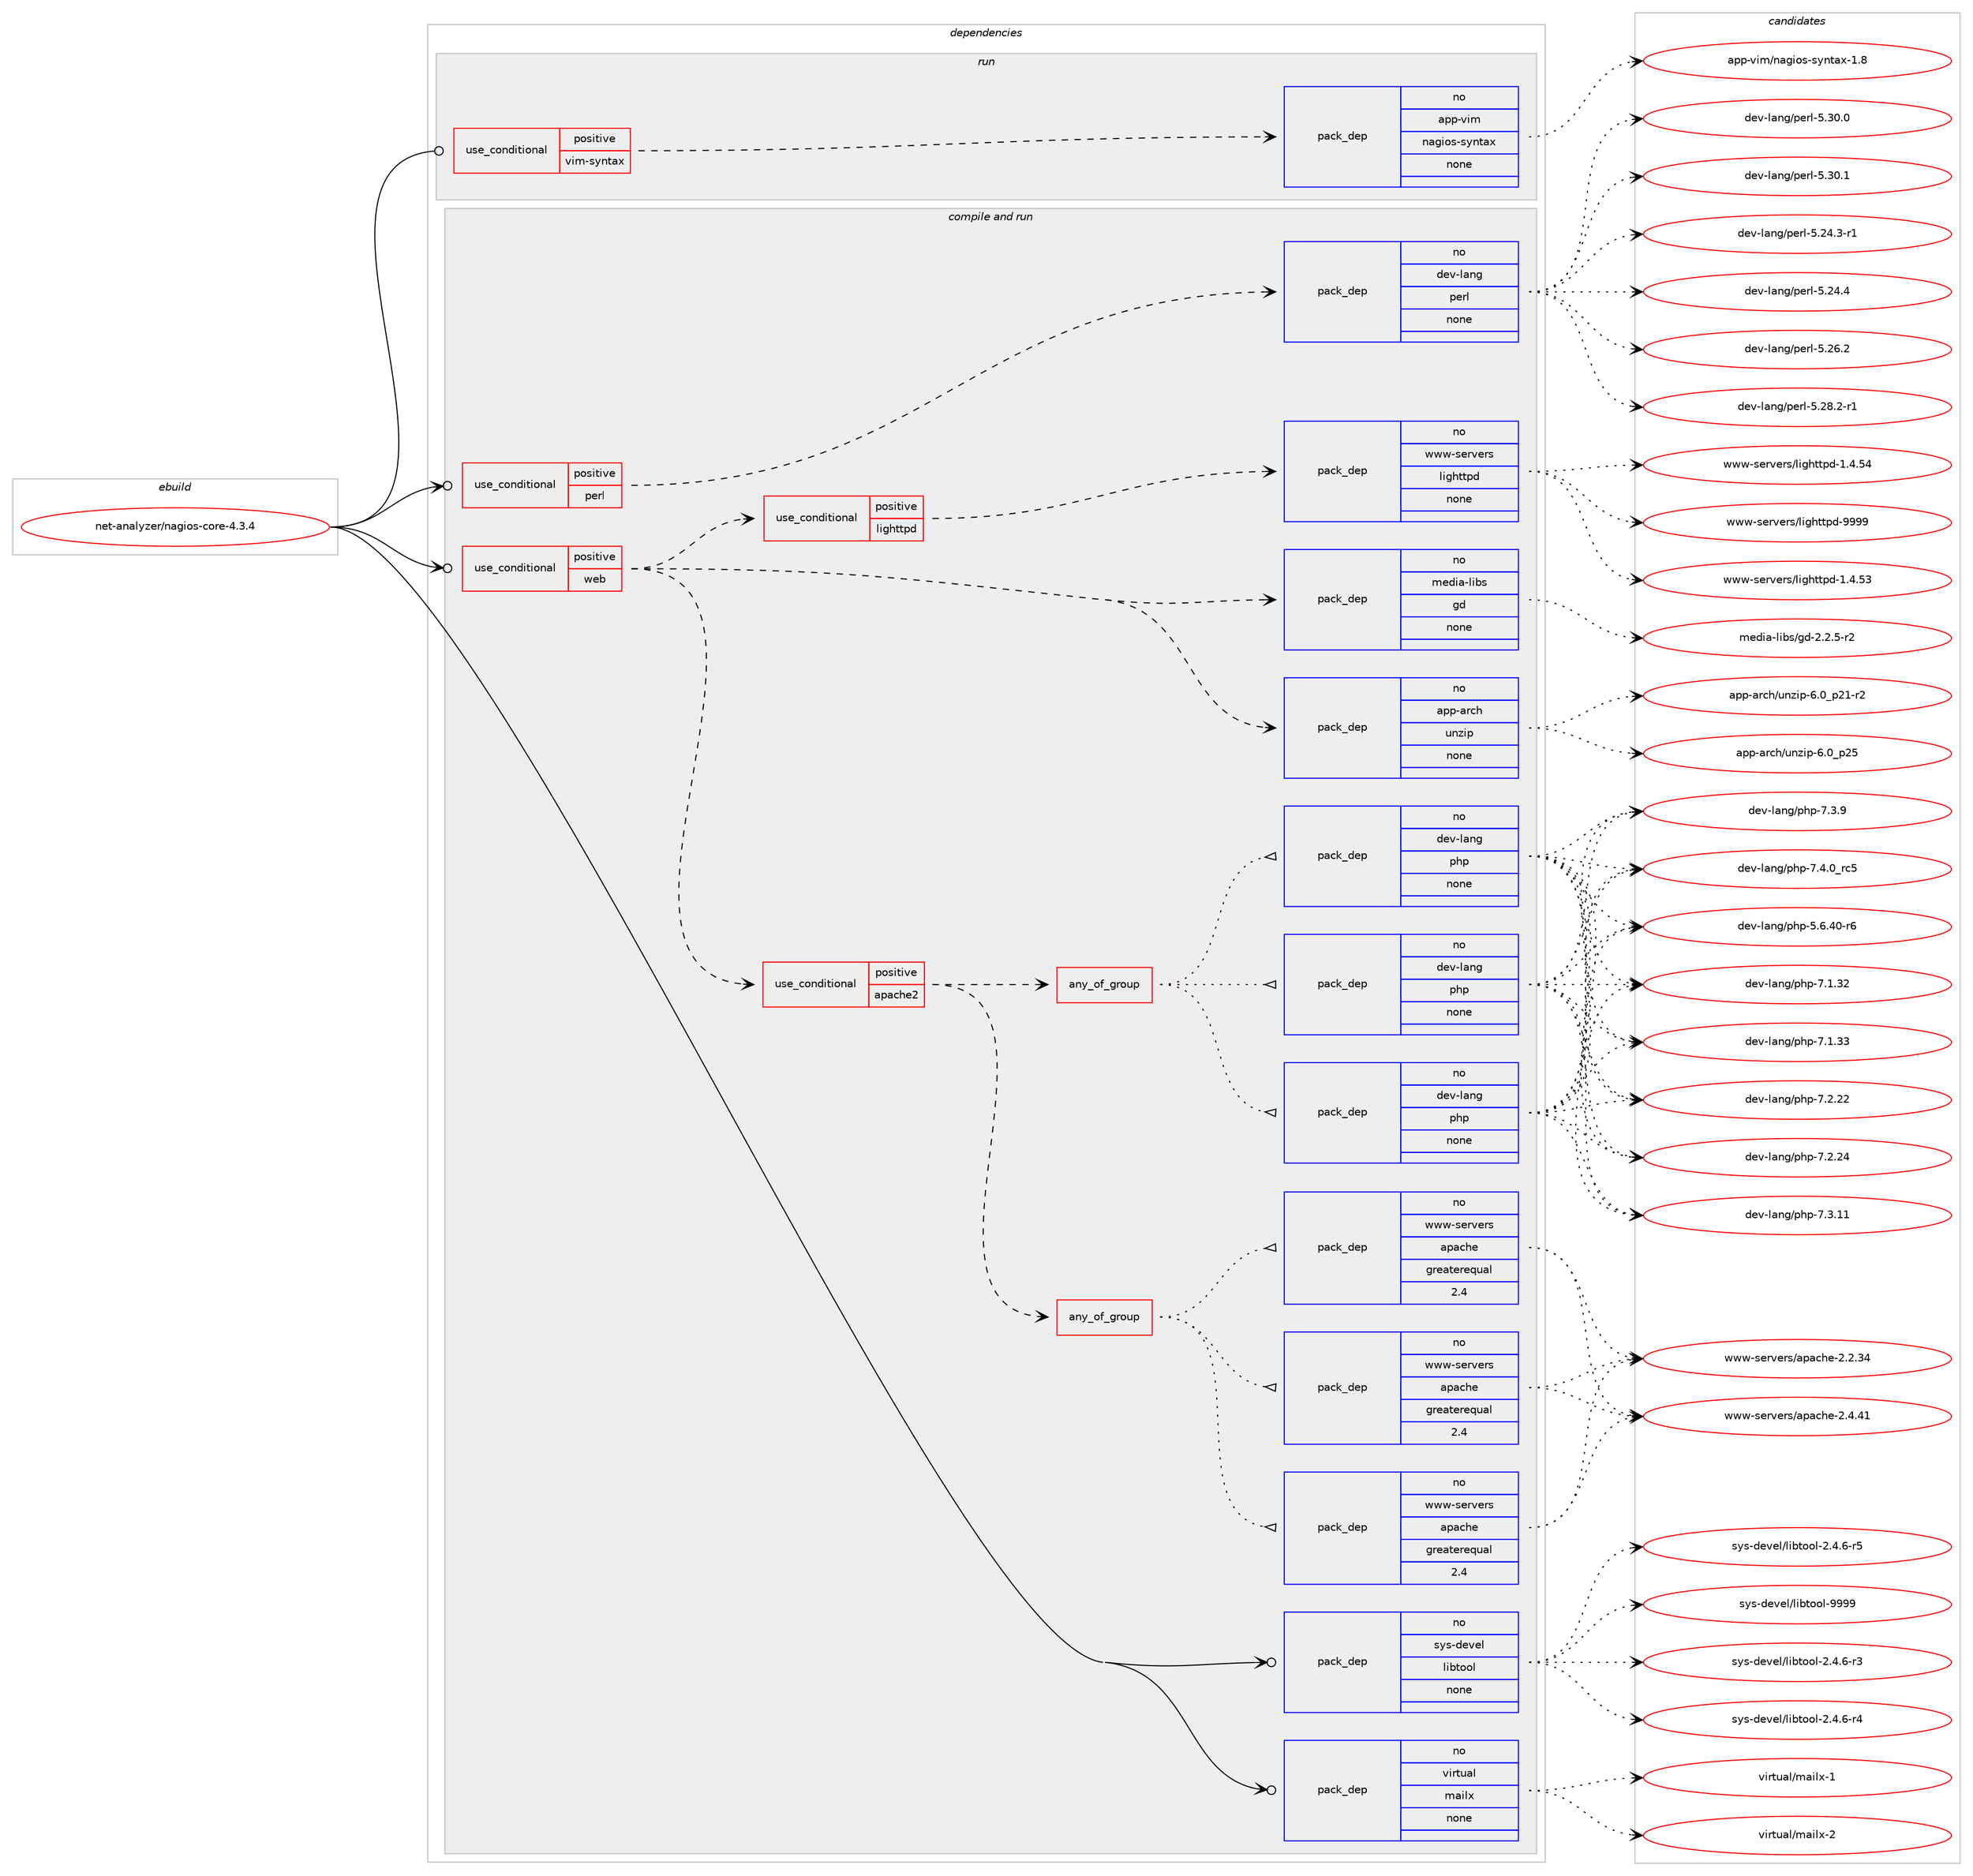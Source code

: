 digraph prolog {

# *************
# Graph options
# *************

newrank=true;
concentrate=true;
compound=true;
graph [rankdir=LR,fontname=Helvetica,fontsize=10,ranksep=1.5];#, ranksep=2.5, nodesep=0.2];
edge  [arrowhead=vee];
node  [fontname=Helvetica,fontsize=10];

# **********
# The ebuild
# **********

subgraph cluster_leftcol {
color=gray;
rank=same;
label=<<i>ebuild</i>>;
id [label="net-analyzer/nagios-core-4.3.4", color=red, width=4, href="../net-analyzer/nagios-core-4.3.4.svg"];
}

# ****************
# The dependencies
# ****************

subgraph cluster_midcol {
color=gray;
label=<<i>dependencies</i>>;
subgraph cluster_compile {
fillcolor="#eeeeee";
style=filled;
label=<<i>compile</i>>;
}
subgraph cluster_compileandrun {
fillcolor="#eeeeee";
style=filled;
label=<<i>compile and run</i>>;
subgraph cond198008 {
dependency814036 [label=<<TABLE BORDER="0" CELLBORDER="1" CELLSPACING="0" CELLPADDING="4"><TR><TD ROWSPAN="3" CELLPADDING="10">use_conditional</TD></TR><TR><TD>positive</TD></TR><TR><TD>perl</TD></TR></TABLE>>, shape=none, color=red];
subgraph pack601818 {
dependency814037 [label=<<TABLE BORDER="0" CELLBORDER="1" CELLSPACING="0" CELLPADDING="4" WIDTH="220"><TR><TD ROWSPAN="6" CELLPADDING="30">pack_dep</TD></TR><TR><TD WIDTH="110">no</TD></TR><TR><TD>dev-lang</TD></TR><TR><TD>perl</TD></TR><TR><TD>none</TD></TR><TR><TD></TD></TR></TABLE>>, shape=none, color=blue];
}
dependency814036:e -> dependency814037:w [weight=20,style="dashed",arrowhead="vee"];
}
id:e -> dependency814036:w [weight=20,style="solid",arrowhead="odotvee"];
subgraph cond198009 {
dependency814038 [label=<<TABLE BORDER="0" CELLBORDER="1" CELLSPACING="0" CELLPADDING="4"><TR><TD ROWSPAN="3" CELLPADDING="10">use_conditional</TD></TR><TR><TD>positive</TD></TR><TR><TD>web</TD></TR></TABLE>>, shape=none, color=red];
subgraph pack601819 {
dependency814039 [label=<<TABLE BORDER="0" CELLBORDER="1" CELLSPACING="0" CELLPADDING="4" WIDTH="220"><TR><TD ROWSPAN="6" CELLPADDING="30">pack_dep</TD></TR><TR><TD WIDTH="110">no</TD></TR><TR><TD>app-arch</TD></TR><TR><TD>unzip</TD></TR><TR><TD>none</TD></TR><TR><TD></TD></TR></TABLE>>, shape=none, color=blue];
}
dependency814038:e -> dependency814039:w [weight=20,style="dashed",arrowhead="vee"];
subgraph pack601820 {
dependency814040 [label=<<TABLE BORDER="0" CELLBORDER="1" CELLSPACING="0" CELLPADDING="4" WIDTH="220"><TR><TD ROWSPAN="6" CELLPADDING="30">pack_dep</TD></TR><TR><TD WIDTH="110">no</TD></TR><TR><TD>media-libs</TD></TR><TR><TD>gd</TD></TR><TR><TD>none</TD></TR><TR><TD></TD></TR></TABLE>>, shape=none, color=blue];
}
dependency814038:e -> dependency814040:w [weight=20,style="dashed",arrowhead="vee"];
subgraph cond198010 {
dependency814041 [label=<<TABLE BORDER="0" CELLBORDER="1" CELLSPACING="0" CELLPADDING="4"><TR><TD ROWSPAN="3" CELLPADDING="10">use_conditional</TD></TR><TR><TD>positive</TD></TR><TR><TD>lighttpd</TD></TR></TABLE>>, shape=none, color=red];
subgraph pack601821 {
dependency814042 [label=<<TABLE BORDER="0" CELLBORDER="1" CELLSPACING="0" CELLPADDING="4" WIDTH="220"><TR><TD ROWSPAN="6" CELLPADDING="30">pack_dep</TD></TR><TR><TD WIDTH="110">no</TD></TR><TR><TD>www-servers</TD></TR><TR><TD>lighttpd</TD></TR><TR><TD>none</TD></TR><TR><TD></TD></TR></TABLE>>, shape=none, color=blue];
}
dependency814041:e -> dependency814042:w [weight=20,style="dashed",arrowhead="vee"];
}
dependency814038:e -> dependency814041:w [weight=20,style="dashed",arrowhead="vee"];
subgraph cond198011 {
dependency814043 [label=<<TABLE BORDER="0" CELLBORDER="1" CELLSPACING="0" CELLPADDING="4"><TR><TD ROWSPAN="3" CELLPADDING="10">use_conditional</TD></TR><TR><TD>positive</TD></TR><TR><TD>apache2</TD></TR></TABLE>>, shape=none, color=red];
subgraph any13760 {
dependency814044 [label=<<TABLE BORDER="0" CELLBORDER="1" CELLSPACING="0" CELLPADDING="4"><TR><TD CELLPADDING="10">any_of_group</TD></TR></TABLE>>, shape=none, color=red];subgraph pack601822 {
dependency814045 [label=<<TABLE BORDER="0" CELLBORDER="1" CELLSPACING="0" CELLPADDING="4" WIDTH="220"><TR><TD ROWSPAN="6" CELLPADDING="30">pack_dep</TD></TR><TR><TD WIDTH="110">no</TD></TR><TR><TD>www-servers</TD></TR><TR><TD>apache</TD></TR><TR><TD>greaterequal</TD></TR><TR><TD>2.4</TD></TR></TABLE>>, shape=none, color=blue];
}
dependency814044:e -> dependency814045:w [weight=20,style="dotted",arrowhead="oinv"];
subgraph pack601823 {
dependency814046 [label=<<TABLE BORDER="0" CELLBORDER="1" CELLSPACING="0" CELLPADDING="4" WIDTH="220"><TR><TD ROWSPAN="6" CELLPADDING="30">pack_dep</TD></TR><TR><TD WIDTH="110">no</TD></TR><TR><TD>www-servers</TD></TR><TR><TD>apache</TD></TR><TR><TD>greaterequal</TD></TR><TR><TD>2.4</TD></TR></TABLE>>, shape=none, color=blue];
}
dependency814044:e -> dependency814046:w [weight=20,style="dotted",arrowhead="oinv"];
subgraph pack601824 {
dependency814047 [label=<<TABLE BORDER="0" CELLBORDER="1" CELLSPACING="0" CELLPADDING="4" WIDTH="220"><TR><TD ROWSPAN="6" CELLPADDING="30">pack_dep</TD></TR><TR><TD WIDTH="110">no</TD></TR><TR><TD>www-servers</TD></TR><TR><TD>apache</TD></TR><TR><TD>greaterequal</TD></TR><TR><TD>2.4</TD></TR></TABLE>>, shape=none, color=blue];
}
dependency814044:e -> dependency814047:w [weight=20,style="dotted",arrowhead="oinv"];
}
dependency814043:e -> dependency814044:w [weight=20,style="dashed",arrowhead="vee"];
subgraph any13761 {
dependency814048 [label=<<TABLE BORDER="0" CELLBORDER="1" CELLSPACING="0" CELLPADDING="4"><TR><TD CELLPADDING="10">any_of_group</TD></TR></TABLE>>, shape=none, color=red];subgraph pack601825 {
dependency814049 [label=<<TABLE BORDER="0" CELLBORDER="1" CELLSPACING="0" CELLPADDING="4" WIDTH="220"><TR><TD ROWSPAN="6" CELLPADDING="30">pack_dep</TD></TR><TR><TD WIDTH="110">no</TD></TR><TR><TD>dev-lang</TD></TR><TR><TD>php</TD></TR><TR><TD>none</TD></TR><TR><TD></TD></TR></TABLE>>, shape=none, color=blue];
}
dependency814048:e -> dependency814049:w [weight=20,style="dotted",arrowhead="oinv"];
subgraph pack601826 {
dependency814050 [label=<<TABLE BORDER="0" CELLBORDER="1" CELLSPACING="0" CELLPADDING="4" WIDTH="220"><TR><TD ROWSPAN="6" CELLPADDING="30">pack_dep</TD></TR><TR><TD WIDTH="110">no</TD></TR><TR><TD>dev-lang</TD></TR><TR><TD>php</TD></TR><TR><TD>none</TD></TR><TR><TD></TD></TR></TABLE>>, shape=none, color=blue];
}
dependency814048:e -> dependency814050:w [weight=20,style="dotted",arrowhead="oinv"];
subgraph pack601827 {
dependency814051 [label=<<TABLE BORDER="0" CELLBORDER="1" CELLSPACING="0" CELLPADDING="4" WIDTH="220"><TR><TD ROWSPAN="6" CELLPADDING="30">pack_dep</TD></TR><TR><TD WIDTH="110">no</TD></TR><TR><TD>dev-lang</TD></TR><TR><TD>php</TD></TR><TR><TD>none</TD></TR><TR><TD></TD></TR></TABLE>>, shape=none, color=blue];
}
dependency814048:e -> dependency814051:w [weight=20,style="dotted",arrowhead="oinv"];
}
dependency814043:e -> dependency814048:w [weight=20,style="dashed",arrowhead="vee"];
}
dependency814038:e -> dependency814043:w [weight=20,style="dashed",arrowhead="vee"];
}
id:e -> dependency814038:w [weight=20,style="solid",arrowhead="odotvee"];
subgraph pack601828 {
dependency814052 [label=<<TABLE BORDER="0" CELLBORDER="1" CELLSPACING="0" CELLPADDING="4" WIDTH="220"><TR><TD ROWSPAN="6" CELLPADDING="30">pack_dep</TD></TR><TR><TD WIDTH="110">no</TD></TR><TR><TD>sys-devel</TD></TR><TR><TD>libtool</TD></TR><TR><TD>none</TD></TR><TR><TD></TD></TR></TABLE>>, shape=none, color=blue];
}
id:e -> dependency814052:w [weight=20,style="solid",arrowhead="odotvee"];
subgraph pack601829 {
dependency814053 [label=<<TABLE BORDER="0" CELLBORDER="1" CELLSPACING="0" CELLPADDING="4" WIDTH="220"><TR><TD ROWSPAN="6" CELLPADDING="30">pack_dep</TD></TR><TR><TD WIDTH="110">no</TD></TR><TR><TD>virtual</TD></TR><TR><TD>mailx</TD></TR><TR><TD>none</TD></TR><TR><TD></TD></TR></TABLE>>, shape=none, color=blue];
}
id:e -> dependency814053:w [weight=20,style="solid",arrowhead="odotvee"];
}
subgraph cluster_run {
fillcolor="#eeeeee";
style=filled;
label=<<i>run</i>>;
subgraph cond198012 {
dependency814054 [label=<<TABLE BORDER="0" CELLBORDER="1" CELLSPACING="0" CELLPADDING="4"><TR><TD ROWSPAN="3" CELLPADDING="10">use_conditional</TD></TR><TR><TD>positive</TD></TR><TR><TD>vim-syntax</TD></TR></TABLE>>, shape=none, color=red];
subgraph pack601830 {
dependency814055 [label=<<TABLE BORDER="0" CELLBORDER="1" CELLSPACING="0" CELLPADDING="4" WIDTH="220"><TR><TD ROWSPAN="6" CELLPADDING="30">pack_dep</TD></TR><TR><TD WIDTH="110">no</TD></TR><TR><TD>app-vim</TD></TR><TR><TD>nagios-syntax</TD></TR><TR><TD>none</TD></TR><TR><TD></TD></TR></TABLE>>, shape=none, color=blue];
}
dependency814054:e -> dependency814055:w [weight=20,style="dashed",arrowhead="vee"];
}
id:e -> dependency814054:w [weight=20,style="solid",arrowhead="odot"];
}
}

# **************
# The candidates
# **************

subgraph cluster_choices {
rank=same;
color=gray;
label=<<i>candidates</i>>;

subgraph choice601818 {
color=black;
nodesep=1;
choice100101118451089711010347112101114108455346505246514511449 [label="dev-lang/perl-5.24.3-r1", color=red, width=4,href="../dev-lang/perl-5.24.3-r1.svg"];
choice10010111845108971101034711210111410845534650524652 [label="dev-lang/perl-5.24.4", color=red, width=4,href="../dev-lang/perl-5.24.4.svg"];
choice10010111845108971101034711210111410845534650544650 [label="dev-lang/perl-5.26.2", color=red, width=4,href="../dev-lang/perl-5.26.2.svg"];
choice100101118451089711010347112101114108455346505646504511449 [label="dev-lang/perl-5.28.2-r1", color=red, width=4,href="../dev-lang/perl-5.28.2-r1.svg"];
choice10010111845108971101034711210111410845534651484648 [label="dev-lang/perl-5.30.0", color=red, width=4,href="../dev-lang/perl-5.30.0.svg"];
choice10010111845108971101034711210111410845534651484649 [label="dev-lang/perl-5.30.1", color=red, width=4,href="../dev-lang/perl-5.30.1.svg"];
dependency814037:e -> choice100101118451089711010347112101114108455346505246514511449:w [style=dotted,weight="100"];
dependency814037:e -> choice10010111845108971101034711210111410845534650524652:w [style=dotted,weight="100"];
dependency814037:e -> choice10010111845108971101034711210111410845534650544650:w [style=dotted,weight="100"];
dependency814037:e -> choice100101118451089711010347112101114108455346505646504511449:w [style=dotted,weight="100"];
dependency814037:e -> choice10010111845108971101034711210111410845534651484648:w [style=dotted,weight="100"];
dependency814037:e -> choice10010111845108971101034711210111410845534651484649:w [style=dotted,weight="100"];
}
subgraph choice601819 {
color=black;
nodesep=1;
choice9711211245971149910447117110122105112455446489511250494511450 [label="app-arch/unzip-6.0_p21-r2", color=red, width=4,href="../app-arch/unzip-6.0_p21-r2.svg"];
choice971121124597114991044711711012210511245544648951125053 [label="app-arch/unzip-6.0_p25", color=red, width=4,href="../app-arch/unzip-6.0_p25.svg"];
dependency814039:e -> choice9711211245971149910447117110122105112455446489511250494511450:w [style=dotted,weight="100"];
dependency814039:e -> choice971121124597114991044711711012210511245544648951125053:w [style=dotted,weight="100"];
}
subgraph choice601820 {
color=black;
nodesep=1;
choice109101100105974510810598115471031004550465046534511450 [label="media-libs/gd-2.2.5-r2", color=red, width=4,href="../media-libs/gd-2.2.5-r2.svg"];
dependency814040:e -> choice109101100105974510810598115471031004550465046534511450:w [style=dotted,weight="100"];
}
subgraph choice601821 {
color=black;
nodesep=1;
choice119119119451151011141181011141154710810510310411611611210045494652465351 [label="www-servers/lighttpd-1.4.53", color=red, width=4,href="../www-servers/lighttpd-1.4.53.svg"];
choice119119119451151011141181011141154710810510310411611611210045494652465352 [label="www-servers/lighttpd-1.4.54", color=red, width=4,href="../www-servers/lighttpd-1.4.54.svg"];
choice11911911945115101114118101114115471081051031041161161121004557575757 [label="www-servers/lighttpd-9999", color=red, width=4,href="../www-servers/lighttpd-9999.svg"];
dependency814042:e -> choice119119119451151011141181011141154710810510310411611611210045494652465351:w [style=dotted,weight="100"];
dependency814042:e -> choice119119119451151011141181011141154710810510310411611611210045494652465352:w [style=dotted,weight="100"];
dependency814042:e -> choice11911911945115101114118101114115471081051031041161161121004557575757:w [style=dotted,weight="100"];
}
subgraph choice601822 {
color=black;
nodesep=1;
choice119119119451151011141181011141154797112979910410145504650465152 [label="www-servers/apache-2.2.34", color=red, width=4,href="../www-servers/apache-2.2.34.svg"];
choice119119119451151011141181011141154797112979910410145504652465249 [label="www-servers/apache-2.4.41", color=red, width=4,href="../www-servers/apache-2.4.41.svg"];
dependency814045:e -> choice119119119451151011141181011141154797112979910410145504650465152:w [style=dotted,weight="100"];
dependency814045:e -> choice119119119451151011141181011141154797112979910410145504652465249:w [style=dotted,weight="100"];
}
subgraph choice601823 {
color=black;
nodesep=1;
choice119119119451151011141181011141154797112979910410145504650465152 [label="www-servers/apache-2.2.34", color=red, width=4,href="../www-servers/apache-2.2.34.svg"];
choice119119119451151011141181011141154797112979910410145504652465249 [label="www-servers/apache-2.4.41", color=red, width=4,href="../www-servers/apache-2.4.41.svg"];
dependency814046:e -> choice119119119451151011141181011141154797112979910410145504650465152:w [style=dotted,weight="100"];
dependency814046:e -> choice119119119451151011141181011141154797112979910410145504652465249:w [style=dotted,weight="100"];
}
subgraph choice601824 {
color=black;
nodesep=1;
choice119119119451151011141181011141154797112979910410145504650465152 [label="www-servers/apache-2.2.34", color=red, width=4,href="../www-servers/apache-2.2.34.svg"];
choice119119119451151011141181011141154797112979910410145504652465249 [label="www-servers/apache-2.4.41", color=red, width=4,href="../www-servers/apache-2.4.41.svg"];
dependency814047:e -> choice119119119451151011141181011141154797112979910410145504650465152:w [style=dotted,weight="100"];
dependency814047:e -> choice119119119451151011141181011141154797112979910410145504652465249:w [style=dotted,weight="100"];
}
subgraph choice601825 {
color=black;
nodesep=1;
choice100101118451089711010347112104112455346544652484511454 [label="dev-lang/php-5.6.40-r6", color=red, width=4,href="../dev-lang/php-5.6.40-r6.svg"];
choice10010111845108971101034711210411245554649465150 [label="dev-lang/php-7.1.32", color=red, width=4,href="../dev-lang/php-7.1.32.svg"];
choice10010111845108971101034711210411245554649465151 [label="dev-lang/php-7.1.33", color=red, width=4,href="../dev-lang/php-7.1.33.svg"];
choice10010111845108971101034711210411245554650465050 [label="dev-lang/php-7.2.22", color=red, width=4,href="../dev-lang/php-7.2.22.svg"];
choice10010111845108971101034711210411245554650465052 [label="dev-lang/php-7.2.24", color=red, width=4,href="../dev-lang/php-7.2.24.svg"];
choice10010111845108971101034711210411245554651464949 [label="dev-lang/php-7.3.11", color=red, width=4,href="../dev-lang/php-7.3.11.svg"];
choice100101118451089711010347112104112455546514657 [label="dev-lang/php-7.3.9", color=red, width=4,href="../dev-lang/php-7.3.9.svg"];
choice100101118451089711010347112104112455546524648951149953 [label="dev-lang/php-7.4.0_rc5", color=red, width=4,href="../dev-lang/php-7.4.0_rc5.svg"];
dependency814049:e -> choice100101118451089711010347112104112455346544652484511454:w [style=dotted,weight="100"];
dependency814049:e -> choice10010111845108971101034711210411245554649465150:w [style=dotted,weight="100"];
dependency814049:e -> choice10010111845108971101034711210411245554649465151:w [style=dotted,weight="100"];
dependency814049:e -> choice10010111845108971101034711210411245554650465050:w [style=dotted,weight="100"];
dependency814049:e -> choice10010111845108971101034711210411245554650465052:w [style=dotted,weight="100"];
dependency814049:e -> choice10010111845108971101034711210411245554651464949:w [style=dotted,weight="100"];
dependency814049:e -> choice100101118451089711010347112104112455546514657:w [style=dotted,weight="100"];
dependency814049:e -> choice100101118451089711010347112104112455546524648951149953:w [style=dotted,weight="100"];
}
subgraph choice601826 {
color=black;
nodesep=1;
choice100101118451089711010347112104112455346544652484511454 [label="dev-lang/php-5.6.40-r6", color=red, width=4,href="../dev-lang/php-5.6.40-r6.svg"];
choice10010111845108971101034711210411245554649465150 [label="dev-lang/php-7.1.32", color=red, width=4,href="../dev-lang/php-7.1.32.svg"];
choice10010111845108971101034711210411245554649465151 [label="dev-lang/php-7.1.33", color=red, width=4,href="../dev-lang/php-7.1.33.svg"];
choice10010111845108971101034711210411245554650465050 [label="dev-lang/php-7.2.22", color=red, width=4,href="../dev-lang/php-7.2.22.svg"];
choice10010111845108971101034711210411245554650465052 [label="dev-lang/php-7.2.24", color=red, width=4,href="../dev-lang/php-7.2.24.svg"];
choice10010111845108971101034711210411245554651464949 [label="dev-lang/php-7.3.11", color=red, width=4,href="../dev-lang/php-7.3.11.svg"];
choice100101118451089711010347112104112455546514657 [label="dev-lang/php-7.3.9", color=red, width=4,href="../dev-lang/php-7.3.9.svg"];
choice100101118451089711010347112104112455546524648951149953 [label="dev-lang/php-7.4.0_rc5", color=red, width=4,href="../dev-lang/php-7.4.0_rc5.svg"];
dependency814050:e -> choice100101118451089711010347112104112455346544652484511454:w [style=dotted,weight="100"];
dependency814050:e -> choice10010111845108971101034711210411245554649465150:w [style=dotted,weight="100"];
dependency814050:e -> choice10010111845108971101034711210411245554649465151:w [style=dotted,weight="100"];
dependency814050:e -> choice10010111845108971101034711210411245554650465050:w [style=dotted,weight="100"];
dependency814050:e -> choice10010111845108971101034711210411245554650465052:w [style=dotted,weight="100"];
dependency814050:e -> choice10010111845108971101034711210411245554651464949:w [style=dotted,weight="100"];
dependency814050:e -> choice100101118451089711010347112104112455546514657:w [style=dotted,weight="100"];
dependency814050:e -> choice100101118451089711010347112104112455546524648951149953:w [style=dotted,weight="100"];
}
subgraph choice601827 {
color=black;
nodesep=1;
choice100101118451089711010347112104112455346544652484511454 [label="dev-lang/php-5.6.40-r6", color=red, width=4,href="../dev-lang/php-5.6.40-r6.svg"];
choice10010111845108971101034711210411245554649465150 [label="dev-lang/php-7.1.32", color=red, width=4,href="../dev-lang/php-7.1.32.svg"];
choice10010111845108971101034711210411245554649465151 [label="dev-lang/php-7.1.33", color=red, width=4,href="../dev-lang/php-7.1.33.svg"];
choice10010111845108971101034711210411245554650465050 [label="dev-lang/php-7.2.22", color=red, width=4,href="../dev-lang/php-7.2.22.svg"];
choice10010111845108971101034711210411245554650465052 [label="dev-lang/php-7.2.24", color=red, width=4,href="../dev-lang/php-7.2.24.svg"];
choice10010111845108971101034711210411245554651464949 [label="dev-lang/php-7.3.11", color=red, width=4,href="../dev-lang/php-7.3.11.svg"];
choice100101118451089711010347112104112455546514657 [label="dev-lang/php-7.3.9", color=red, width=4,href="../dev-lang/php-7.3.9.svg"];
choice100101118451089711010347112104112455546524648951149953 [label="dev-lang/php-7.4.0_rc5", color=red, width=4,href="../dev-lang/php-7.4.0_rc5.svg"];
dependency814051:e -> choice100101118451089711010347112104112455346544652484511454:w [style=dotted,weight="100"];
dependency814051:e -> choice10010111845108971101034711210411245554649465150:w [style=dotted,weight="100"];
dependency814051:e -> choice10010111845108971101034711210411245554649465151:w [style=dotted,weight="100"];
dependency814051:e -> choice10010111845108971101034711210411245554650465050:w [style=dotted,weight="100"];
dependency814051:e -> choice10010111845108971101034711210411245554650465052:w [style=dotted,weight="100"];
dependency814051:e -> choice10010111845108971101034711210411245554651464949:w [style=dotted,weight="100"];
dependency814051:e -> choice100101118451089711010347112104112455546514657:w [style=dotted,weight="100"];
dependency814051:e -> choice100101118451089711010347112104112455546524648951149953:w [style=dotted,weight="100"];
}
subgraph choice601828 {
color=black;
nodesep=1;
choice1151211154510010111810110847108105981161111111084550465246544511451 [label="sys-devel/libtool-2.4.6-r3", color=red, width=4,href="../sys-devel/libtool-2.4.6-r3.svg"];
choice1151211154510010111810110847108105981161111111084550465246544511452 [label="sys-devel/libtool-2.4.6-r4", color=red, width=4,href="../sys-devel/libtool-2.4.6-r4.svg"];
choice1151211154510010111810110847108105981161111111084550465246544511453 [label="sys-devel/libtool-2.4.6-r5", color=red, width=4,href="../sys-devel/libtool-2.4.6-r5.svg"];
choice1151211154510010111810110847108105981161111111084557575757 [label="sys-devel/libtool-9999", color=red, width=4,href="../sys-devel/libtool-9999.svg"];
dependency814052:e -> choice1151211154510010111810110847108105981161111111084550465246544511451:w [style=dotted,weight="100"];
dependency814052:e -> choice1151211154510010111810110847108105981161111111084550465246544511452:w [style=dotted,weight="100"];
dependency814052:e -> choice1151211154510010111810110847108105981161111111084550465246544511453:w [style=dotted,weight="100"];
dependency814052:e -> choice1151211154510010111810110847108105981161111111084557575757:w [style=dotted,weight="100"];
}
subgraph choice601829 {
color=black;
nodesep=1;
choice1181051141161179710847109971051081204549 [label="virtual/mailx-1", color=red, width=4,href="../virtual/mailx-1.svg"];
choice1181051141161179710847109971051081204550 [label="virtual/mailx-2", color=red, width=4,href="../virtual/mailx-2.svg"];
dependency814053:e -> choice1181051141161179710847109971051081204549:w [style=dotted,weight="100"];
dependency814053:e -> choice1181051141161179710847109971051081204550:w [style=dotted,weight="100"];
}
subgraph choice601830 {
color=black;
nodesep=1;
choice97112112451181051094711097103105111115451151211101169712045494656 [label="app-vim/nagios-syntax-1.8", color=red, width=4,href="../app-vim/nagios-syntax-1.8.svg"];
dependency814055:e -> choice97112112451181051094711097103105111115451151211101169712045494656:w [style=dotted,weight="100"];
}
}

}
